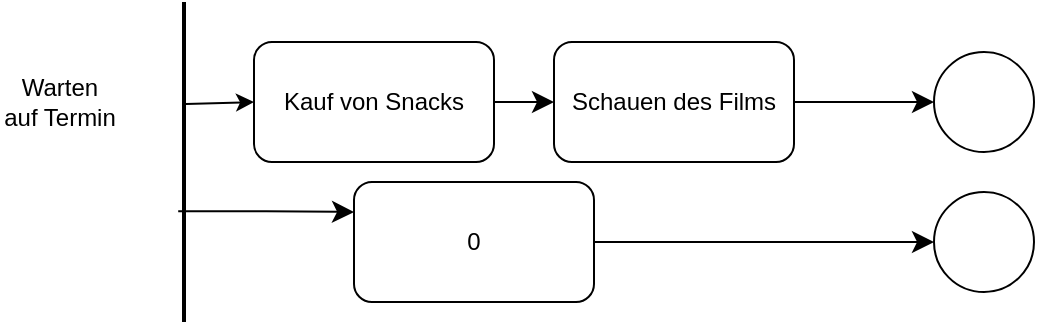 <mxfile version="20.5.3" type="embed"><diagram id="PCnGooOmGFJIJhcdWKv7" name="Page-1"><mxGraphModel dx="402" dy="299" grid="1" gridSize="10" guides="1" tooltips="1" connect="1" arrows="1" fold="1" page="1" pageScale="1" pageWidth="850" pageHeight="1100" math="0" shadow="0"><root><mxCell id="0"/><mxCell id="1" parent="0"/><mxCell id="2" value="0" style="rounded=1;whiteSpace=wrap;html=1;" vertex="1" parent="1"><mxGeometry x="330" y="420" width="120" height="60" as="geometry"/></mxCell><mxCell id="3" value="" style="line;strokeWidth=2;direction=south;html=1;" vertex="1" parent="1"><mxGeometry x="240" y="330" width="10" height="160" as="geometry"/></mxCell><mxCell id="4" value="Schauen des Films" style="rounded=1;whiteSpace=wrap;html=1;" vertex="1" parent="1"><mxGeometry x="430" y="350" width="120" height="60" as="geometry"/></mxCell><mxCell id="5" value="" style="edgeStyle=elbowEdgeStyle;elbow=horizontal;endArrow=classic;html=1;curved=0;rounded=0;endSize=8;startSize=8;exitX=0.654;exitY=0.79;exitDx=0;exitDy=0;exitPerimeter=0;entryX=0;entryY=0.25;entryDx=0;entryDy=0;" edge="1" parent="1" source="3" target="2"><mxGeometry width="50" height="50" relative="1" as="geometry"><mxPoint x="270" y="480" as="sourcePoint"/><mxPoint x="320" y="430" as="targetPoint"/></mxGeometry></mxCell><mxCell id="6" value="Warten auf Termin" style="text;html=1;align=center;verticalAlign=middle;whiteSpace=wrap;rounded=0;" vertex="1" parent="1"><mxGeometry x="153" y="365" width="60" height="30" as="geometry"/></mxCell><mxCell id="7" value="" style="ellipse;whiteSpace=wrap;html=1;aspect=fixed;" vertex="1" parent="1"><mxGeometry x="620" y="355" width="50" height="50" as="geometry"/></mxCell><mxCell id="8" value="" style="edgeStyle=segmentEdgeStyle;endArrow=classic;html=1;curved=0;rounded=0;endSize=8;startSize=8;exitX=1;exitY=0.5;exitDx=0;exitDy=0;entryX=0;entryY=0.5;entryDx=0;entryDy=0;" edge="1" parent="1" source="4" target="7"><mxGeometry width="50" height="50" relative="1" as="geometry"><mxPoint x="470" y="390" as="sourcePoint"/><mxPoint x="520" y="340" as="targetPoint"/></mxGeometry></mxCell><mxCell id="9" value="" style="edgeStyle=elbowEdgeStyle;elbow=horizontal;endArrow=classic;html=1;curved=0;rounded=0;endSize=8;startSize=8;exitX=1;exitY=0.5;exitDx=0;exitDy=0;entryX=0;entryY=0.5;entryDx=0;entryDy=0;" edge="1" parent="1" source="2" target="10"><mxGeometry width="50" height="50" relative="1" as="geometry"><mxPoint x="480" y="480" as="sourcePoint"/><mxPoint x="590" y="460" as="targetPoint"/><Array as="points"><mxPoint x="585" y="450"/></Array></mxGeometry></mxCell><mxCell id="10" value="" style="ellipse;whiteSpace=wrap;html=1;aspect=fixed;" vertex="1" parent="1"><mxGeometry x="620" y="425" width="50" height="50" as="geometry"/></mxCell><mxCell id="11" value="Kauf von Snacks" style="rounded=1;whiteSpace=wrap;html=1;" vertex="1" parent="1"><mxGeometry x="280" y="350" width="120" height="60" as="geometry"/></mxCell><mxCell id="12" value="" style="edgeStyle=elbowEdgeStyle;elbow=horizontal;endArrow=classic;html=1;curved=0;rounded=0;endSize=8;startSize=8;entryX=0;entryY=0.5;entryDx=0;entryDy=0;exitX=1;exitY=0.5;exitDx=0;exitDy=0;" edge="1" parent="1" source="11" target="4"><mxGeometry width="50" height="50" relative="1" as="geometry"><mxPoint x="400" y="380" as="sourcePoint"/><mxPoint x="450" y="330" as="targetPoint"/></mxGeometry></mxCell><mxCell id="13" value="" style="endArrow=classic;html=1;rounded=0;entryX=0;entryY=0.5;entryDx=0;entryDy=0;exitX=0.319;exitY=0.4;exitDx=0;exitDy=0;exitPerimeter=0;" edge="1" parent="1" source="3" target="11"><mxGeometry width="50" height="50" relative="1" as="geometry"><mxPoint x="120" y="430" as="sourcePoint"/><mxPoint x="140" y="440" as="targetPoint"/></mxGeometry></mxCell></root></mxGraphModel></diagram></mxfile>